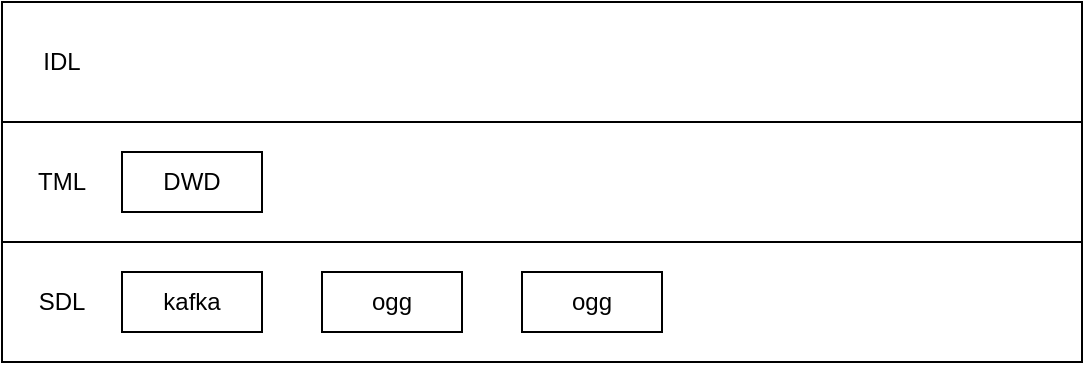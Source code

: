 <mxfile version="14.8.6" type="github">
  <diagram id="7G6O5gSfWizY2tAJNnmJ" name="第 1 页">
    <mxGraphModel dx="1186" dy="739" grid="1" gridSize="10" guides="1" tooltips="1" connect="1" arrows="1" fold="1" page="1" pageScale="1" pageWidth="2339" pageHeight="3300" math="0" shadow="0">
      <root>
        <mxCell id="0" />
        <mxCell id="1" parent="0" />
        <mxCell id="3fkyfGFidn4VkuOGFDm8-1" value="" style="rounded=0;whiteSpace=wrap;html=1;" parent="1" vertex="1">
          <mxGeometry x="260" y="320" width="540" height="60" as="geometry" />
        </mxCell>
        <mxCell id="3fkyfGFidn4VkuOGFDm8-2" value="" style="rounded=0;whiteSpace=wrap;html=1;" parent="1" vertex="1">
          <mxGeometry x="260" y="260" width="540" height="60" as="geometry" />
        </mxCell>
        <mxCell id="3fkyfGFidn4VkuOGFDm8-3" value="" style="rounded=0;whiteSpace=wrap;html=1;" parent="1" vertex="1">
          <mxGeometry x="260" y="200" width="540" height="60" as="geometry" />
        </mxCell>
        <mxCell id="3fkyfGFidn4VkuOGFDm8-4" value="SDL" style="text;html=1;strokeColor=none;fillColor=none;align=center;verticalAlign=middle;whiteSpace=wrap;rounded=0;" parent="1" vertex="1">
          <mxGeometry x="270" y="340" width="40" height="20" as="geometry" />
        </mxCell>
        <mxCell id="3fkyfGFidn4VkuOGFDm8-5" value="TML" style="text;html=1;strokeColor=none;fillColor=none;align=center;verticalAlign=middle;whiteSpace=wrap;rounded=0;" parent="1" vertex="1">
          <mxGeometry x="270" y="280" width="40" height="20" as="geometry" />
        </mxCell>
        <mxCell id="3fkyfGFidn4VkuOGFDm8-6" value="IDL" style="text;html=1;strokeColor=none;fillColor=none;align=center;verticalAlign=middle;whiteSpace=wrap;rounded=0;" parent="1" vertex="1">
          <mxGeometry x="270" y="220" width="40" height="20" as="geometry" />
        </mxCell>
        <mxCell id="3fkyfGFidn4VkuOGFDm8-7" value="kafka" style="rounded=0;whiteSpace=wrap;html=1;" parent="1" vertex="1">
          <mxGeometry x="320" y="335" width="70" height="30" as="geometry" />
        </mxCell>
        <mxCell id="3fkyfGFidn4VkuOGFDm8-8" value="ogg" style="rounded=0;whiteSpace=wrap;html=1;" parent="1" vertex="1">
          <mxGeometry x="420" y="335" width="70" height="30" as="geometry" />
        </mxCell>
        <mxCell id="3fkyfGFidn4VkuOGFDm8-9" value="DWD" style="rounded=0;whiteSpace=wrap;html=1;" parent="1" vertex="1">
          <mxGeometry x="320" y="275" width="70" height="30" as="geometry" />
        </mxCell>
        <mxCell id="K0eq5mHv3m0ptnaM2A2S-1" value="ogg" style="rounded=0;whiteSpace=wrap;html=1;" vertex="1" parent="1">
          <mxGeometry x="520" y="335" width="70" height="30" as="geometry" />
        </mxCell>
      </root>
    </mxGraphModel>
  </diagram>
</mxfile>
